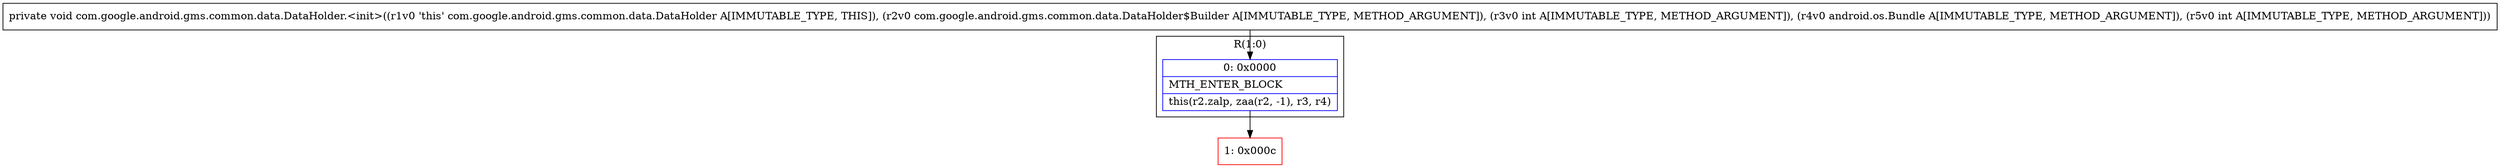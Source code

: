 digraph "CFG forcom.google.android.gms.common.data.DataHolder.\<init\>(Lcom\/google\/android\/gms\/common\/data\/DataHolder$Builder;ILandroid\/os\/Bundle;I)V" {
subgraph cluster_Region_1736918888 {
label = "R(1:0)";
node [shape=record,color=blue];
Node_0 [shape=record,label="{0\:\ 0x0000|MTH_ENTER_BLOCK\l|this(r2.zalp, zaa(r2, \-1), r3, r4)\l}"];
}
Node_1 [shape=record,color=red,label="{1\:\ 0x000c}"];
MethodNode[shape=record,label="{private void com.google.android.gms.common.data.DataHolder.\<init\>((r1v0 'this' com.google.android.gms.common.data.DataHolder A[IMMUTABLE_TYPE, THIS]), (r2v0 com.google.android.gms.common.data.DataHolder$Builder A[IMMUTABLE_TYPE, METHOD_ARGUMENT]), (r3v0 int A[IMMUTABLE_TYPE, METHOD_ARGUMENT]), (r4v0 android.os.Bundle A[IMMUTABLE_TYPE, METHOD_ARGUMENT]), (r5v0 int A[IMMUTABLE_TYPE, METHOD_ARGUMENT])) }"];
MethodNode -> Node_0;
Node_0 -> Node_1;
}

